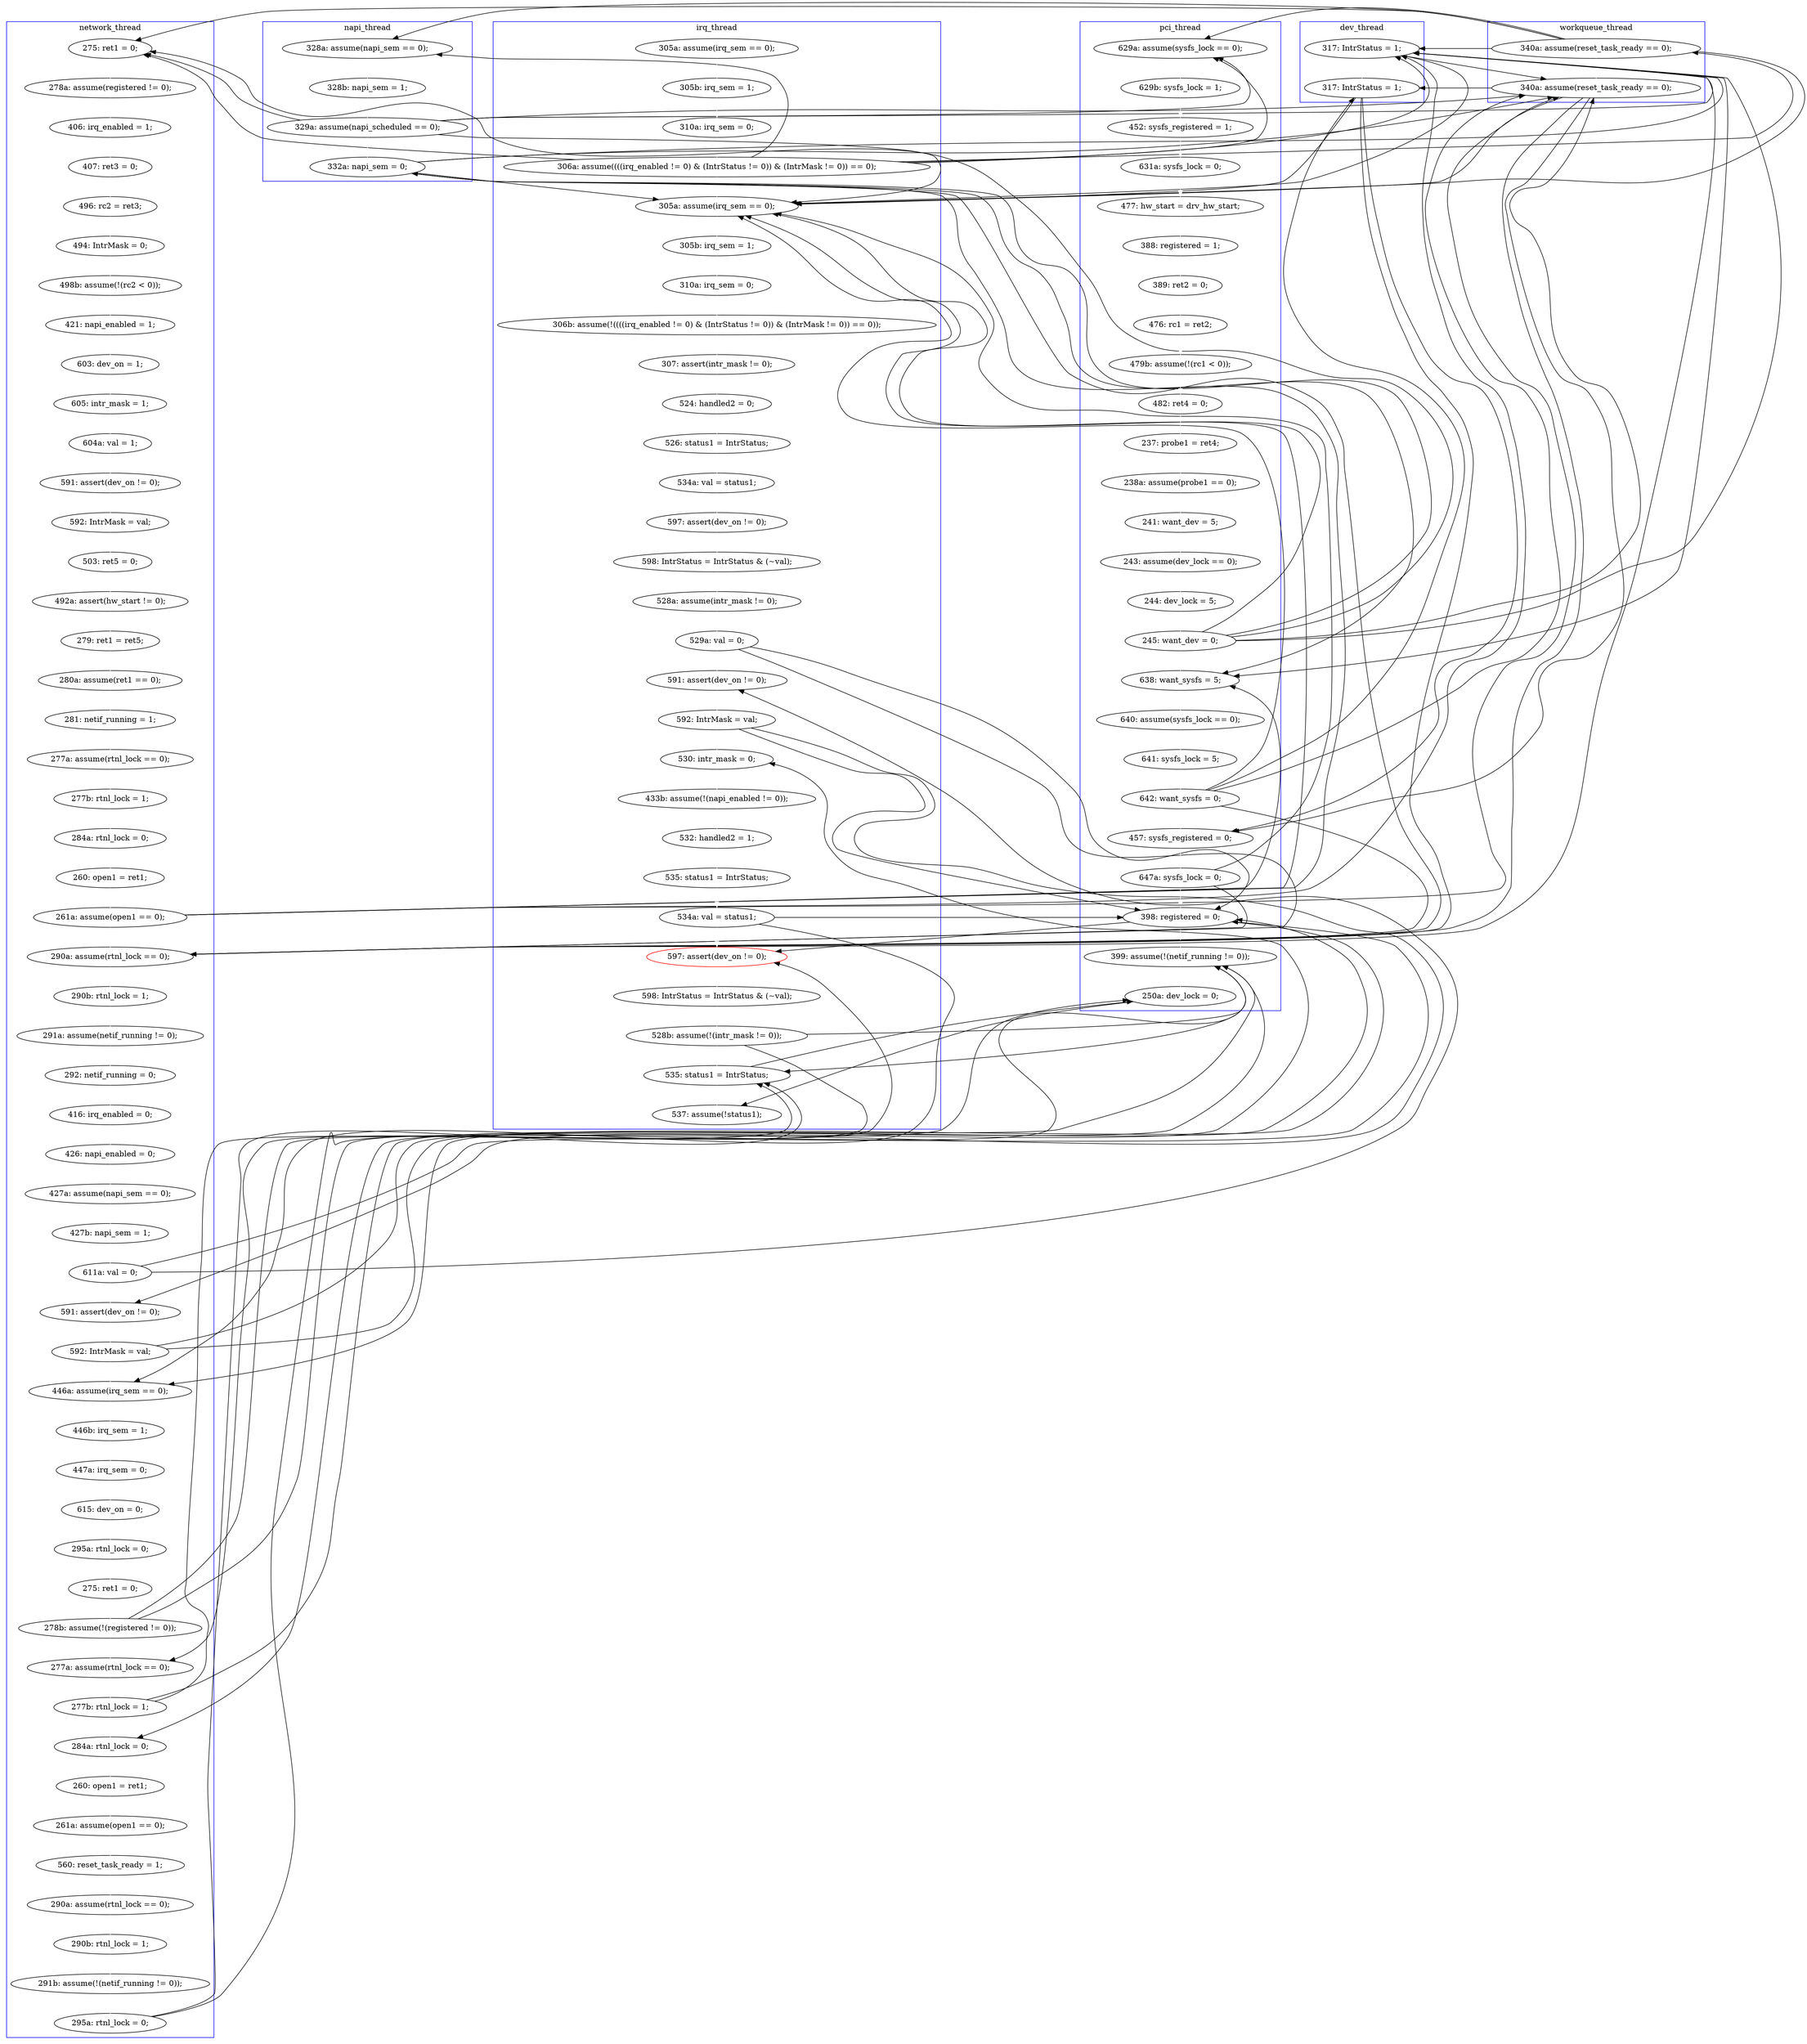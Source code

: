 digraph Counterexample {
	204 -> 205 [color = white, style = solid]
	151 -> 162 [color = black, style = solid, constraint = false]
	29 -> 31 [color = white, style = solid]
	211 -> 213 [color = white, style = solid]
	205 -> 206 [color = white, style = solid]
	36 -> 86 [color = black, style = solid, constraint = false]
	134 -> 152 [color = black, style = solid, constraint = false]
	186 -> 191 [color = black, style = solid, constraint = false]
	215 -> 231 [color = black, style = solid, constraint = false]
	218 -> 222 [color = white, style = solid]
	122 -> 125 [color = white, style = solid]
	250 -> 251 [color = black, style = solid, constraint = false]
	200 -> 204 [color = white, style = solid]
	250 -> 259 [color = black, style = solid, constraint = false]
	68 -> 69 [color = white, style = solid]
	184 -> 186 [color = white, style = solid]
	120 -> 121 [color = white, style = solid]
	152 -> 157 [color = black, style = solid, constraint = false]
	31 -> 51 [color = black, style = solid, constraint = false]
	152 -> 153 [color = black, style = solid, constraint = false]
	265 -> 269 [color = white, style = solid]
	31 -> 86 [color = black, style = solid, constraint = false]
	61 -> 68 [color = white, style = solid]
	31 -> 44 [color = black, style = solid, constraint = false]
	80 -> 81 [color = white, style = solid]
	36 -> 145 [color = black, style = solid, constraint = false]
	152 -> 162 [color = black, style = solid, constraint = false]
	231 -> 259 [color = white, style = solid]
	177 -> 180 [color = white, style = solid]
	79 -> 80 [color = white, style = solid]
	127 -> 128 [color = white, style = solid]
	47 -> 162 [color = black, style = solid, constraint = false]
	238 -> 242 [color = white, style = solid]
	99 -> 101 [color = white, style = solid]
	36 -> 162 [color = black, style = solid, constraint = false]
	258 -> 260 [color = white, style = solid]
	153 -> 157 [color = black, style = solid, constraint = false]
	213 -> 218 [color = white, style = solid]
	186 -> 231 [color = black, style = solid, constraint = false]
	44 -> 45 [color = white, style = solid]
	138 -> 191 [color = black, style = solid, constraint = false]
	106 -> 110 [color = white, style = solid]
	98 -> 99 [color = white, style = solid]
	128 -> 130 [color = white, style = solid]
	213 -> 231 [color = black, style = solid, constraint = false]
	81 -> 82 [color = white, style = solid]
	157 -> 159 [color = white, style = solid]
	227 -> 231 [color = black, style = solid, constraint = false]
	287 -> 296 [color = white, style = solid]
	175 -> 177 [color = white, style = solid]
	131 -> 134 [color = white, style = solid]
	134 -> 145 [color = black, style = solid, constraint = false]
	281 -> 290 [color = black, style = solid, constraint = false]
	191 -> 192 [color = white, style = solid]
	31 -> 162 [color = white, style = solid]
	281 -> 287 [color = black, style = solid, constraint = false]
	45 -> 47 [color = white, style = solid]
	260 -> 262 [color = white, style = solid]
	112 -> 114 [color = white, style = solid]
	290 -> 296 [color = black, style = solid, constraint = false]
	159 -> 162 [color = black, style = solid, constraint = false]
	215 -> 234 [color = white, style = solid]
	138 -> 152 [color = black, style = solid, constraint = false]
	269 -> 273 [color = white, style = solid]
	86 -> 88 [color = white, style = solid]
	248 -> 250 [color = white, style = solid]
	259 -> 290 [color = white, style = solid]
	70 -> 73 [color = white, style = solid]
	36 -> 51 [color = black, style = solid, constraint = false]
	51 -> 52 [color = white, style = solid]
	150 -> 151 [color = white, style = solid]
	82 -> 86 [color = black, style = solid, constraint = false]
	47 -> 51 [color = black, style = solid, constraint = false]
	250 -> 257 [color = white, style = solid]
	74 -> 75 [color = white, style = solid]
	75 -> 78 [color = white, style = solid]
	149 -> 150 [color = white, style = solid]
	224 -> 225 [color = white, style = solid]
	195 -> 200 [color = white, style = solid]
	231 -> 251 [color = black, style = solid, constraint = false]
	242 -> 248 [color = white, style = solid]
	47 -> 152 [color = black, style = solid, constraint = false]
	59 -> 61 [color = white, style = solid]
	55 -> 59 [color = white, style = solid]
	174 -> 175 [color = white, style = solid]
	153 -> 162 [color = black, style = solid, constraint = false]
	163 -> 164 [color = white, style = solid]
	125 -> 126 [color = white, style = solid]
	159 -> 191 [color = black, style = solid, constraint = false]
	151 -> 157 [color = white, style = solid]
	236 -> 238 [color = white, style = solid]
	256 -> 257 [color = black, style = solid, constraint = false]
	210 -> 214 [color = white, style = solid]
	273 -> 274 [color = white, style = solid]
	145 -> 191 [color = black, style = solid, constraint = false]
	235 -> 236 [color = white, style = solid]
	213 -> 214 [color = black, style = solid, constraint = false]
	180 -> 181 [color = white, style = solid]
	110 -> 111 [color = white, style = solid]
	210 -> 231 [color = black, style = solid, constraint = false]
	78 -> 79 [color = white, style = solid]
	134 -> 147 [color = black, style = solid, constraint = false]
	257 -> 258 [color = white, style = solid]
	151 -> 191 [color = black, style = solid, constraint = false]
	111 -> 112 [color = white, style = solid]
	227 -> 234 [color = black, style = solid, constraint = false]
	276 -> 281 [color = white, style = solid]
	151 -> 153 [color = black, style = solid, constraint = false]
	159 -> 231 [color = white, style = solid]
	252 -> 256 [color = white, style = solid]
	186 -> 211 [color = white, style = solid]
	82 -> 162 [color = black, style = solid, constraint = false]
	206 -> 210 [color = white, style = solid]
	222 -> 224 [color = white, style = solid]
	47 -> 145 [color = black, style = solid, constraint = false]
	114 -> 115 [color = white, style = solid]
	28 -> 29 [color = white, style = solid]
	227 -> 251 [color = white, style = solid]
	138 -> 145 [color = black, style = solid, constraint = false]
	215 -> 218 [color = black, style = solid, constraint = false]
	287 -> 290 [color = black, style = solid, constraint = false]
	73 -> 74 [color = white, style = solid]
	162 -> 163 [color = white, style = solid]
	256 -> 287 [color = white, style = solid]
	256 -> 259 [color = black, style = solid, constraint = false]
	192 -> 194 [color = white, style = solid]
	31 -> 145 [color = black, style = solid, constraint = false]
	258 -> 287 [color = black, style = solid, constraint = false]
	147 -> 149 [color = white, style = solid]
	27 -> 28 [color = white, style = solid]
	130 -> 131 [color = white, style = solid]
	166 -> 167 [color = white, style = solid]
	164 -> 166 [color = white, style = solid]
	101 -> 103 [color = white, style = solid]
	194 -> 195 [color = white, style = solid]
	167 -> 174 [color = white, style = solid]
	31 -> 36 [color = black, style = solid, constraint = false]
	151 -> 152 [color = black, style = solid, constraint = false]
	47 -> 86 [color = black, style = solid, constraint = false]
	103 -> 106 [color = white, style = solid]
	153 -> 191 [color = black, style = solid, constraint = false]
	88 -> 97 [color = white, style = solid]
	36 -> 44 [color = black, style = solid, constraint = false]
	134 -> 138 [color = black, style = solid, constraint = false]
	52 -> 55 [color = white, style = solid]
	97 -> 98 [color = white, style = solid]
	225 -> 227 [color = white, style = solid]
	47 -> 138 [color = white, style = solid]
	274 -> 276 [color = white, style = solid]
	126 -> 127 [color = white, style = solid]
	258 -> 259 [color = black, style = solid, constraint = false]
	152 -> 191 [color = black, style = solid, constraint = false]
	134 -> 191 [color = white, style = solid]
	82 -> 147 [color = white, style = solid]
	138 -> 162 [color = black, style = solid, constraint = false]
	234 -> 235 [color = white, style = solid]
	115 -> 120 [color = white, style = solid]
	138 -> 147 [color = black, style = solid, constraint = false]
	145 -> 162 [color = black, style = solid, constraint = false]
	145 -> 147 [color = black, style = solid, constraint = false]
	251 -> 252 [color = white, style = solid]
	121 -> 122 [color = white, style = solid]
	36 -> 152 [color = white, style = solid]
	210 -> 211 [color = black, style = solid, constraint = false]
	82 -> 145 [color = black, style = solid, constraint = false]
	82 -> 138 [color = black, style = solid, constraint = false]
	231 -> 234 [color = black, style = solid, constraint = false]
	181 -> 184 [color = white, style = solid]
	262 -> 265 [color = white, style = solid]
	145 -> 152 [color = black, style = solid, constraint = false]
	82 -> 152 [color = black, style = solid, constraint = false]
	69 -> 70 [color = white, style = solid]
	214 -> 215 [color = white, style = solid]
	134 -> 162 [color = black, style = solid, constraint = false]
	145 -> 153 [color = white, style = solid]
	259 -> 260 [color = black, style = solid, constraint = false]
	259 -> 287 [color = black, style = solid, constraint = false]
	subgraph cluster4 {
		label = napi_thread
		color = blue
		45  [label = "328b: napi_sem = 1;"]
		138  [label = "332a: napi_sem = 0;"]
		47  [label = "329a: assume(napi_scheduled == 0);"]
		44  [label = "328a: assume(napi_sem == 0);"]
	}
	subgraph cluster7 {
		label = dev_thread
		color = blue
		153  [label = "317: IntrStatus = 1;"]
		145  [label = "317: IntrStatus = 1;"]
	}
	subgraph cluster5 {
		label = workqueue_thread
		color = blue
		152  [label = "340a: assume(reset_task_ready == 0);"]
		36  [label = "340a: assume(reset_task_ready == 0);"]
	}
	subgraph cluster1 {
		label = pci_thread
		color = blue
		149  [label = "640: assume(sysfs_lock == 0);"]
		80  [label = "243: assume(dev_lock == 0);"]
		75  [label = "237: probe1 = ret4;"]
		73  [label = "479b: assume(!(rc1 < 0));"]
		59  [label = "631a: sysfs_lock = 0;"]
		231  [label = "398: registered = 0;"]
		82  [label = "245: want_dev = 0;"]
		68  [label = "388: registered = 1;"]
		78  [label = "238a: assume(probe1 == 0);"]
		55  [label = "452: sysfs_registered = 1;"]
		51  [label = "629a: assume(sysfs_lock == 0);"]
		61  [label = "477: hw_start = drv_hw_start;"]
		69  [label = "389: ret2 = 0;"]
		259  [label = "399: assume(!(netif_running != 0));"]
		147  [label = "638: want_sysfs = 5;"]
		70  [label = "476: rc1 = ret2;"]
		159  [label = "647a: sysfs_lock = 0;"]
		74  [label = "482: ret4 = 0;"]
		81  [label = "244: dev_lock = 5;"]
		150  [label = "641: sysfs_lock = 5;"]
		151  [label = "642: want_sysfs = 0;"]
		290  [label = "250a: dev_lock = 0;"]
		79  [label = "241: want_dev = 5;"]
		52  [label = "629b: sysfs_lock = 1;"]
		157  [label = "457: sysfs_registered = 0;"]
	}
	subgraph cluster3 {
		label = irq_thread
		color = blue
		27  [label = "305a: assume(irq_sem == 0);"]
		174  [label = "524: handled2 = 0;"]
		28  [label = "305b: irq_sem = 1;"]
		31  [label = "306a: assume((((irq_enabled != 0) & (IntrStatus != 0)) & (IntrMask != 0)) == 0);"]
		162  [label = "305a: assume(irq_sem == 0);"]
		167  [label = "307: assert(intr_mask != 0);"]
		211  [label = "591: assert(dev_on != 0);"]
		227  [label = "534a: val = status1;"]
		224  [label = "532: handled2 = 1;"]
		181  [label = "598: IntrStatus = IntrStatus & (~val);"]
		222  [label = "433b: assume(!(napi_enabled != 0));"]
		180  [label = "597: assert(dev_on != 0);"]
		184  [label = "528a: assume(intr_mask != 0);"]
		164  [label = "310a: irq_sem = 0;"]
		287  [label = "535: status1 = IntrStatus;"]
		252  [label = "598: IntrStatus = IntrStatus & (~val);"]
		163  [label = "305b: irq_sem = 1;"]
		213  [label = "592: IntrMask = val;"]
		296  [label = "537: assume(!status1);"]
		177  [label = "534a: val = status1;"]
		186  [label = "529a: val = 0;"]
		218  [label = "530: intr_mask = 0;"]
		175  [label = "526: status1 = IntrStatus;"]
		251  [label = "597: assert(dev_on != 0);", color = red]
		29  [label = "310a: irq_sem = 0;"]
		256  [label = "528b: assume(!(intr_mask != 0));"]
		166  [label = "306b: assume(!((((irq_enabled != 0) & (IntrStatus != 0)) & (IntrMask != 0)) == 0));"]
		225  [label = "535: status1 = IntrStatus;"]
	}
	subgraph cluster2 {
		label = network_thread
		color = blue
		242  [label = "295a: rtnl_lock = 0;"]
		111  [label = "605: intr_mask = 1;"]
		257  [label = "277a: assume(rtnl_lock == 0);"]
		258  [label = "277b: rtnl_lock = 1;"]
		125  [label = "280a: assume(ret1 == 0);"]
		131  [label = "260: open1 = ret1;"]
		99  [label = "496: rc2 = ret3;"]
		210  [label = "611a: val = 0;"]
		250  [label = "278b: assume(!(registered != 0));"]
		110  [label = "603: dev_on = 1;"]
		112  [label = "604a: val = 1;"]
		214  [label = "591: assert(dev_on != 0);"]
		236  [label = "447a: irq_sem = 0;"]
		276  [label = "291b: assume(!(netif_running != 0));"]
		122  [label = "279: ret1 = ret5;"]
		130  [label = "284a: rtnl_lock = 0;"]
		101  [label = "494: IntrMask = 0;"]
		103  [label = "498b: assume(!(rc2 < 0));"]
		115  [label = "592: IntrMask = val;"]
		234  [label = "446a: assume(irq_sem == 0);"]
		106  [label = "421: napi_enabled = 1;"]
		215  [label = "592: IntrMask = val;"]
		114  [label = "591: assert(dev_on != 0);"]
		88  [label = "278a: assume(registered != 0);"]
		121  [label = "492a: assert(hw_start != 0);"]
		200  [label = "416: irq_enabled = 0;"]
		86  [label = "275: ret1 = 0;"]
		260  [label = "284a: rtnl_lock = 0;"]
		126  [label = "281: netif_running = 1;"]
		192  [label = "290b: rtnl_lock = 1;"]
		191  [label = "290a: assume(rtnl_lock == 0);"]
		238  [label = "615: dev_on = 0;"]
		120  [label = "503: ret5 = 0;"]
		262  [label = "260: open1 = ret1;"]
		204  [label = "426: napi_enabled = 0;"]
		195  [label = "292: netif_running = 0;"]
		205  [label = "427a: assume(napi_sem == 0);"]
		269  [label = "560: reset_task_ready = 1;"]
		235  [label = "446b: irq_sem = 1;"]
		274  [label = "290b: rtnl_lock = 1;"]
		206  [label = "427b: napi_sem = 1;"]
		98  [label = "407: ret3 = 0;"]
		273  [label = "290a: assume(rtnl_lock == 0);"]
		128  [label = "277b: rtnl_lock = 1;"]
		248  [label = "275: ret1 = 0;"]
		134  [label = "261a: assume(open1 == 0);"]
		97  [label = "406: irq_enabled = 1;"]
		281  [label = "295a: rtnl_lock = 0;"]
		265  [label = "261a: assume(open1 == 0);"]
		194  [label = "291a: assume(netif_running != 0);"]
		127  [label = "277a: assume(rtnl_lock == 0);"]
	}
}
